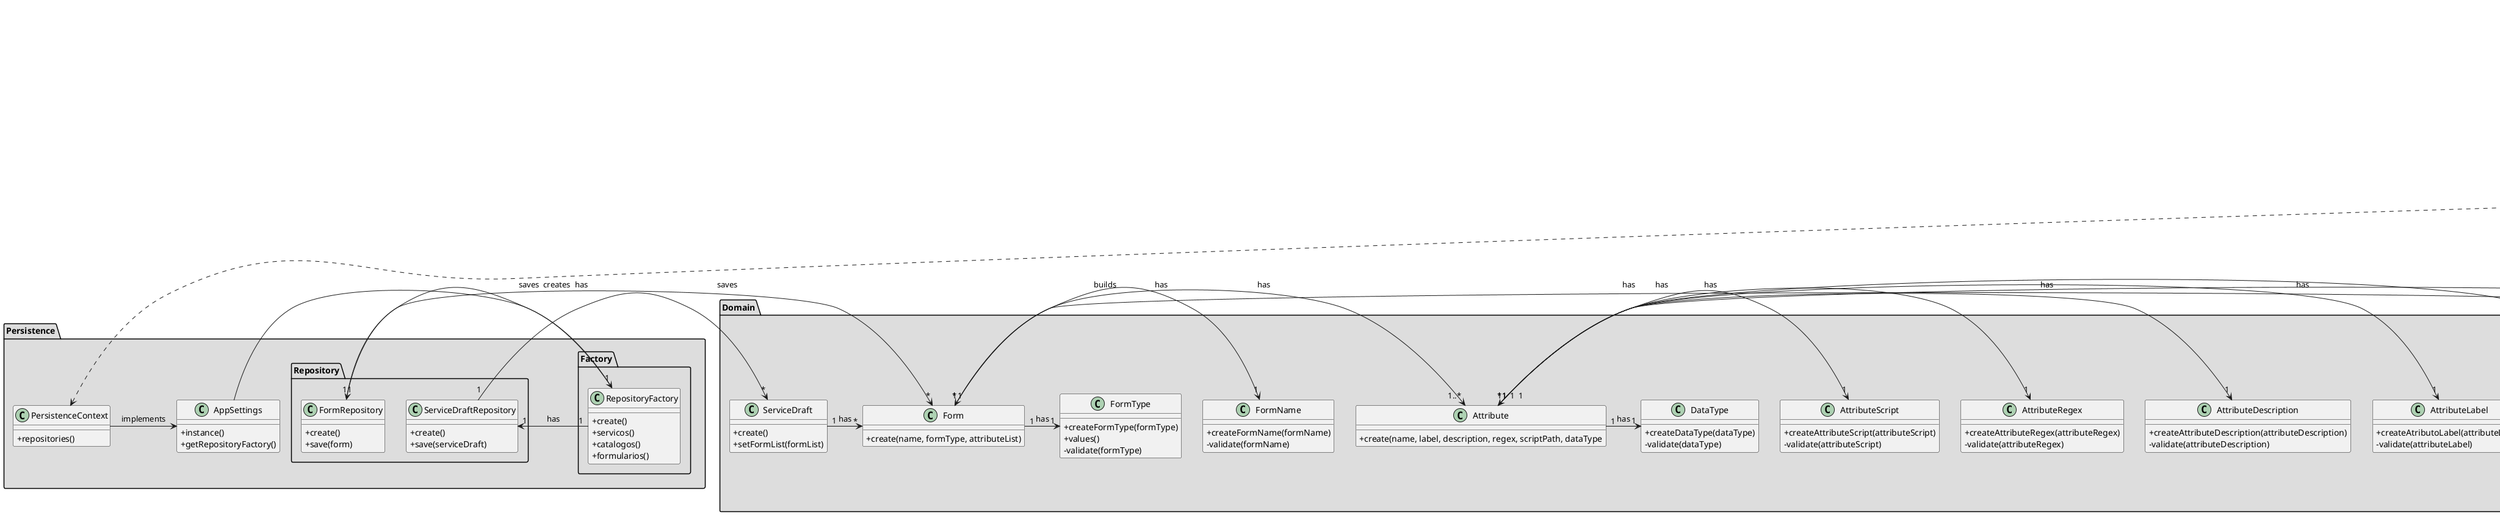 @startuml
skinparam classAttributeIconSize 0

package "Presentation" #DDDDDD {
class ServiceDraftSpecificationUI{

}
}


package "Application" #DDDDDD {
class ServiceDraftSpecificationController{
+create()
+getServiceDraftById(id)
+newDraft()
+addForm(name, formType)
+addAttribute(name, label, description, regex, scriptPath, dataType)
+saveForm()
+addForm()
+saveServiceDraft()
}
}


package "Domain" #DDDDDD {
class ServiceDraft{
+create()
+setFormList(formList)
}

class Form{
+create(name, formType, attributeList)
}

class Attribute{
+create(name, label, description, regex, scriptPath, dataType
}

class FormName{
+createFormName(formName)
-validate(formName)
}

class FormType{
+createFormType(formType)
+values()
-validate(formType)
}

class AttributeName{
+createAttributeName(attributeName)
-validate(attributeName)
}

class AttributeLabel{
+createAtributoLabel(attributeLabel)
-validate(attributeLabel)
}

class AttributeDescription{
+createAttributeDescription(attributeDescription)
-validate(attributeDescription)
}

class AttributeRegex{
+createAttributeRegex(attributeRegex)
-validate(attributeRegex)
}

class AttributeScript{
+createAttributeScript(attributeScript)
-validate(attributeScript)
}

class DataType{
+createDataType(dataType)
-validate(dataType)
}

package Builder #DDDDDD {

class FormBuilder{
+create()
+withName(name)
+withFormType(formType)
+withAttributeList(attributeList)
+build()
}

class AttributeBuilder{
+create()
+withName(name)
+withLabel(label)
+withDescription(description)
+withRegex(regex)
+withScript(scriptPath
+withDataType(dataType)
+build()
}

}

}

package Persistence #DDDDDD {
class PersistenceContext{
+repositories()
}

class AppSettings{
+instance()
+getRepositoryFactory()
}

package Factory #DDDDDD {
class RepositoryFactory{
+create()
+servicos()
+catalogos()
+formularios()
}
}

package "Repository" #DDDDDD {

class ServiceDraftRepository{
+create()
+save(serviceDraft)
}

class FormRepository{
+create()
+save(form)
}

}



ServiceDraftSpecificationUI ..> ServiceDraftSpecificationController
ServiceDraftSpecificationController ..> FormBuilder
ServiceDraftSpecificationController ..> AttributeBuilder
ServiceDraftSpecificationController ..> PersistenceContext

AppSettings -> RepositoryFactory : creates
PersistenceContext -> AppSettings : implements

RepositoryFactory "1" -> "1" ServiceDraftRepository : has
RepositoryFactory "1" -> "1" FormRepository : has

ServiceDraftRepository "1" -> "*" ServiceDraft : saves
FormRepository "1" -> "*" Form : saves
FormBuilder "1" -> "*" Form : builds
AttributeBuilder "1" -> "*" Attribute : builds

ServiceDraft "1" -> "*" Form : has

Form "1" -> "1" FormName : has
Form "1" -> "1" FormType : has
Form "1" -> "1..*" Attribute : has

Attribute "1" -> "1" AttributeName : has
Attribute "1" -> "1" AttributeLabel : has
Attribute "1" -> "1" AttributeDescription : has
Attribute "1" -> "1" AttributeRegex : has
Attribute "1" -> "1" AttributeScript : has
Attribute "1" -> "1" DataType : has


@enduml